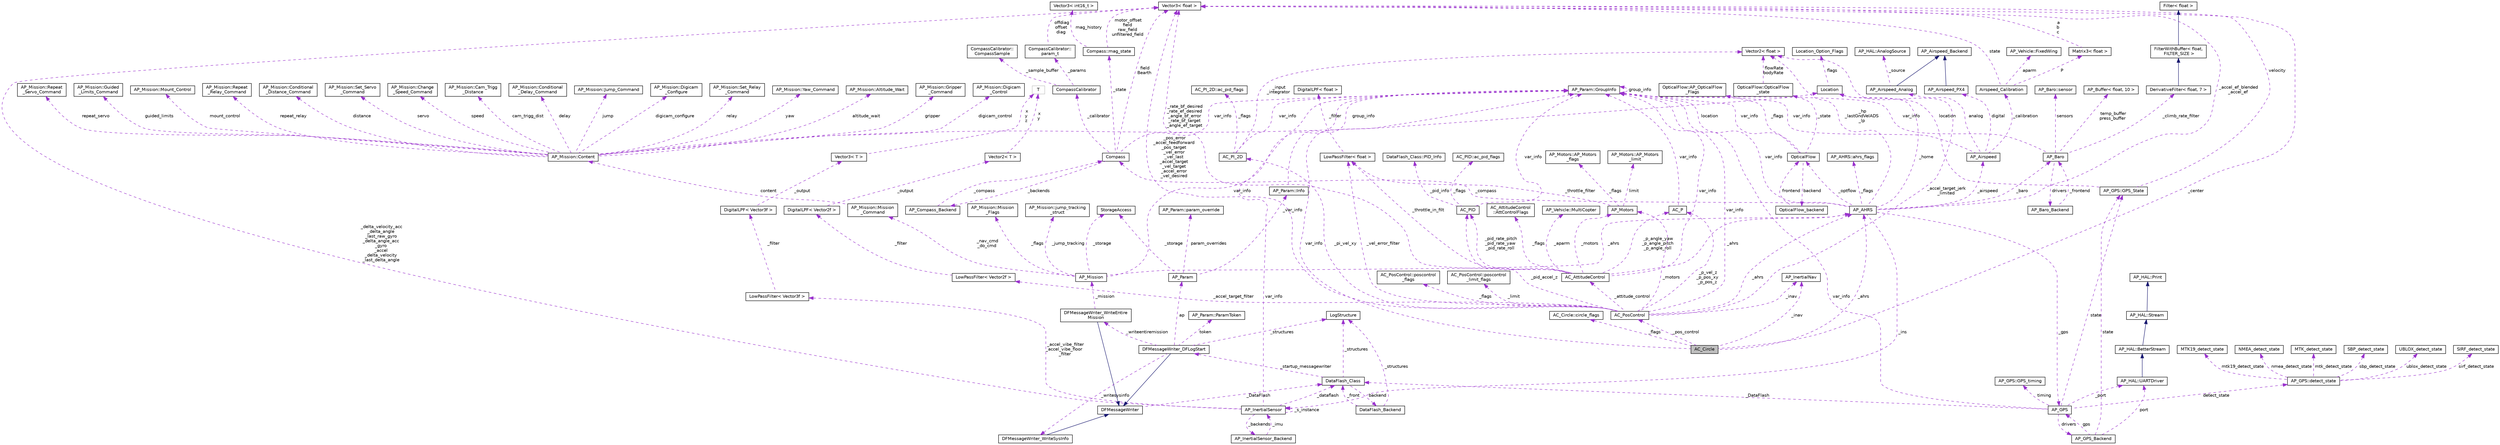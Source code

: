 digraph "AC_Circle"
{
 // INTERACTIVE_SVG=YES
  edge [fontname="Helvetica",fontsize="10",labelfontname="Helvetica",labelfontsize="10"];
  node [fontname="Helvetica",fontsize="10",shape=record];
  Node1 [label="AC_Circle",height=0.2,width=0.4,color="black", fillcolor="grey75", style="filled", fontcolor="black"];
  Node2 -> Node1 [dir="back",color="darkorchid3",fontsize="10",style="dashed",label=" var_info" ,fontname="Helvetica"];
  Node2 [label="AP_Param::GroupInfo",height=0.2,width=0.4,color="black", fillcolor="white", style="filled",URL="$structAP__Param_1_1GroupInfo.html"];
  Node2 -> Node2 [dir="back",color="darkorchid3",fontsize="10",style="dashed",label=" group_info" ,fontname="Helvetica"];
  Node3 -> Node1 [dir="back",color="darkorchid3",fontsize="10",style="dashed",label=" _center" ,fontname="Helvetica"];
  Node3 [label="Vector3\< float \>",height=0.2,width=0.4,color="black", fillcolor="white", style="filled",URL="$classVector3.html"];
  Node4 -> Node1 [dir="back",color="darkorchid3",fontsize="10",style="dashed",label=" _pos_control" ,fontname="Helvetica"];
  Node4 [label="AC_PosControl",height=0.2,width=0.4,color="black", fillcolor="white", style="filled",URL="$classAC__PosControl.html"];
  Node5 -> Node4 [dir="back",color="darkorchid3",fontsize="10",style="dashed",label=" _accel_target_filter" ,fontname="Helvetica"];
  Node5 [label="LowPassFilter\< Vector2f \>",height=0.2,width=0.4,color="black", fillcolor="white", style="filled",URL="$classLowPassFilter.html"];
  Node6 -> Node5 [dir="back",color="darkorchid3",fontsize="10",style="dashed",label=" _filter" ,fontname="Helvetica"];
  Node6 [label="DigitalLPF\< Vector2f \>",height=0.2,width=0.4,color="black", fillcolor="white", style="filled",URL="$classDigitalLPF.html"];
  Node7 -> Node6 [dir="back",color="darkorchid3",fontsize="10",style="dashed",label=" _output" ,fontname="Helvetica"];
  Node7 [label="Vector2\< T \>",height=0.2,width=0.4,color="black", fillcolor="white", style="filled",URL="$structVector2.html"];
  Node8 -> Node7 [dir="back",color="darkorchid3",fontsize="10",style="dashed",label=" x\ny" ,fontname="Helvetica"];
  Node8 [label="T",height=0.2,width=0.4,color="grey75", fillcolor="white", style="filled"];
  Node9 -> Node4 [dir="back",color="darkorchid3",fontsize="10",style="dashed",label=" _pi_vel_xy" ,fontname="Helvetica"];
  Node9 [label="AC_PI_2D",height=0.2,width=0.4,color="black", fillcolor="white", style="filled",URL="$classAC__PI__2D.html",tooltip="Copter PID control class. "];
  Node10 -> Node9 [dir="back",color="darkorchid3",fontsize="10",style="dashed",label=" _flags" ,fontname="Helvetica"];
  Node10 [label="AC_PI_2D::ac_pid_flags",height=0.2,width=0.4,color="black", fillcolor="white", style="filled",URL="$structAC__PI__2D_1_1ac__pid__flags.html"];
  Node2 -> Node9 [dir="back",color="darkorchid3",fontsize="10",style="dashed",label=" var_info" ,fontname="Helvetica"];
  Node11 -> Node9 [dir="back",color="darkorchid3",fontsize="10",style="dashed",label=" _input\n_integrator" ,fontname="Helvetica"];
  Node11 [label="Vector2\< float \>",height=0.2,width=0.4,color="black", fillcolor="white", style="filled",URL="$structVector2.html"];
  Node12 -> Node4 [dir="back",color="darkorchid3",fontsize="10",style="dashed",label=" _vel_error_filter" ,fontname="Helvetica"];
  Node12 [label="LowPassFilter\< float \>",height=0.2,width=0.4,color="black", fillcolor="white", style="filled",URL="$classLowPassFilter.html"];
  Node13 -> Node12 [dir="back",color="darkorchid3",fontsize="10",style="dashed",label=" _filter" ,fontname="Helvetica"];
  Node13 [label="DigitalLPF\< float \>",height=0.2,width=0.4,color="black", fillcolor="white", style="filled",URL="$classDigitalLPF.html"];
  Node14 -> Node4 [dir="back",color="darkorchid3",fontsize="10",style="dashed",label=" _p_vel_z\n_p_pos_xy\n_p_pos_z" ,fontname="Helvetica"];
  Node14 [label="AC_P",height=0.2,width=0.4,color="black", fillcolor="white", style="filled",URL="$classAC__P.html",tooltip="Object managing one P controller. "];
  Node2 -> Node14 [dir="back",color="darkorchid3",fontsize="10",style="dashed",label=" var_info" ,fontname="Helvetica"];
  Node2 -> Node4 [dir="back",color="darkorchid3",fontsize="10",style="dashed",label=" var_info" ,fontname="Helvetica"];
  Node3 -> Node4 [dir="back",color="darkorchid3",fontsize="10",style="dashed",label=" _pos_error\n_accel_feedforward\n_pos_target\n_vel_error\n_vel_last\n_accel_target\n_vel_target\n_accel_error\n_vel_desired" ,fontname="Helvetica"];
  Node15 -> Node4 [dir="back",color="darkorchid3",fontsize="10",style="dashed",label=" _flags" ,fontname="Helvetica"];
  Node15 [label="AC_PosControl::poscontrol\l_flags",height=0.2,width=0.4,color="black", fillcolor="white", style="filled",URL="$structAC__PosControl_1_1poscontrol__flags.html"];
  Node11 -> Node4 [dir="back",color="darkorchid3",fontsize="10",style="dashed",label=" _accel_target_jerk\l_limited" ,fontname="Helvetica"];
  Node16 -> Node4 [dir="back",color="darkorchid3",fontsize="10",style="dashed",label=" _attitude_control" ,fontname="Helvetica"];
  Node16 [label="AC_AttitudeControl",height=0.2,width=0.4,color="black", fillcolor="white", style="filled",URL="$classAC__AttitudeControl.html"];
  Node12 -> Node16 [dir="back",color="darkorchid3",fontsize="10",style="dashed",label=" _throttle_in_filt" ,fontname="Helvetica"];
  Node14 -> Node16 [dir="back",color="darkorchid3",fontsize="10",style="dashed",label=" _p_angle_yaw\n_p_angle_pitch\n_p_angle_roll" ,fontname="Helvetica"];
  Node17 -> Node16 [dir="back",color="darkorchid3",fontsize="10",style="dashed",label=" _flags" ,fontname="Helvetica"];
  Node17 [label="AC_AttitudeControl\l::AttControlFlags",height=0.2,width=0.4,color="black", fillcolor="white", style="filled",URL="$structAC__AttitudeControl_1_1AttControlFlags.html"];
  Node2 -> Node16 [dir="back",color="darkorchid3",fontsize="10",style="dashed",label=" var_info" ,fontname="Helvetica"];
  Node3 -> Node16 [dir="back",color="darkorchid3",fontsize="10",style="dashed",label=" _rate_bf_desired\n_rate_ef_desired\n_angle_bf_error\n_rate_bf_target\n_angle_ef_target" ,fontname="Helvetica"];
  Node18 -> Node16 [dir="back",color="darkorchid3",fontsize="10",style="dashed",label=" _aparm" ,fontname="Helvetica"];
  Node18 [label="AP_Vehicle::MultiCopter",height=0.2,width=0.4,color="black", fillcolor="white", style="filled",URL="$structAP__Vehicle_1_1MultiCopter.html"];
  Node19 -> Node16 [dir="back",color="darkorchid3",fontsize="10",style="dashed",label=" _ahrs" ,fontname="Helvetica"];
  Node19 [label="AP_AHRS",height=0.2,width=0.4,color="black", fillcolor="white", style="filled",URL="$classAP__AHRS.html"];
  Node20 -> Node19 [dir="back",color="darkorchid3",fontsize="10",style="dashed",label=" _flags" ,fontname="Helvetica"];
  Node20 [label="AP_AHRS::ahrs_flags",height=0.2,width=0.4,color="black", fillcolor="white", style="filled",URL="$structAP__AHRS_1_1ahrs__flags.html"];
  Node21 -> Node19 [dir="back",color="darkorchid3",fontsize="10",style="dashed",label=" _baro" ,fontname="Helvetica"];
  Node21 [label="AP_Baro",height=0.2,width=0.4,color="black", fillcolor="white", style="filled",URL="$classAP__Baro.html"];
  Node22 -> Node21 [dir="back",color="darkorchid3",fontsize="10",style="dashed",label=" sensors" ,fontname="Helvetica"];
  Node22 [label="AP_Baro::sensor",height=0.2,width=0.4,color="black", fillcolor="white", style="filled",URL="$structAP__Baro_1_1sensor.html"];
  Node23 -> Node21 [dir="back",color="darkorchid3",fontsize="10",style="dashed",label=" temp_buffer\npress_buffer" ,fontname="Helvetica"];
  Node23 [label="AP_Buffer\< float, 10 \>",height=0.2,width=0.4,color="black", fillcolor="white", style="filled",URL="$classAP__Buffer.html"];
  Node24 -> Node21 [dir="back",color="darkorchid3",fontsize="10",style="dashed",label=" _climb_rate_filter" ,fontname="Helvetica"];
  Node24 [label="DerivativeFilter\< float, 7 \>",height=0.2,width=0.4,color="black", fillcolor="white", style="filled",URL="$classDerivativeFilter.html"];
  Node25 -> Node24 [dir="back",color="midnightblue",fontsize="10",style="solid",fontname="Helvetica"];
  Node25 [label="FilterWithBuffer\< float,\l FILTER_SIZE \>",height=0.2,width=0.4,color="black", fillcolor="white", style="filled",URL="$classFilterWithBuffer.html"];
  Node26 -> Node25 [dir="back",color="midnightblue",fontsize="10",style="solid",fontname="Helvetica"];
  Node26 [label="Filter\< float \>",height=0.2,width=0.4,color="black", fillcolor="white", style="filled",URL="$classFilter.html"];
  Node2 -> Node21 [dir="back",color="darkorchid3",fontsize="10",style="dashed",label=" var_info" ,fontname="Helvetica"];
  Node27 -> Node21 [dir="back",color="darkorchid3",fontsize="10",style="dashed",label=" drivers" ,fontname="Helvetica"];
  Node27 [label="AP_Baro_Backend",height=0.2,width=0.4,color="black", fillcolor="white", style="filled",URL="$classAP__Baro__Backend.html",tooltip="-*- tab-width: 4; Mode: C++; c-basic-offset: 4; indent-tabs-mode: nil -*- "];
  Node21 -> Node27 [dir="back",color="darkorchid3",fontsize="10",style="dashed",label=" _frontend" ,fontname="Helvetica"];
  Node28 -> Node19 [dir="back",color="darkorchid3",fontsize="10",style="dashed",label=" _optflow" ,fontname="Helvetica"];
  Node28 [label="OpticalFlow",height=0.2,width=0.4,color="black", fillcolor="white", style="filled",URL="$classOpticalFlow.html"];
  Node2 -> Node28 [dir="back",color="darkorchid3",fontsize="10",style="dashed",label=" var_info" ,fontname="Helvetica"];
  Node29 -> Node28 [dir="back",color="darkorchid3",fontsize="10",style="dashed",label=" _state" ,fontname="Helvetica"];
  Node29 [label="OpticalFlow::OpticalFlow\l_state",height=0.2,width=0.4,color="black", fillcolor="white", style="filled",URL="$structOpticalFlow_1_1OpticalFlow__state.html"];
  Node11 -> Node29 [dir="back",color="darkorchid3",fontsize="10",style="dashed",label=" flowRate\nbodyRate" ,fontname="Helvetica"];
  Node30 -> Node28 [dir="back",color="darkorchid3",fontsize="10",style="dashed",label=" backend" ,fontname="Helvetica"];
  Node30 [label="OpticalFlow_backend",height=0.2,width=0.4,color="black", fillcolor="white", style="filled",URL="$classOpticalFlow__backend.html"];
  Node28 -> Node30 [dir="back",color="darkorchid3",fontsize="10",style="dashed",label=" frontend" ,fontname="Helvetica"];
  Node31 -> Node28 [dir="back",color="darkorchid3",fontsize="10",style="dashed",label=" _flags" ,fontname="Helvetica"];
  Node31 [label="OpticalFlow::AP_OpticalFlow\l_Flags",height=0.2,width=0.4,color="black", fillcolor="white", style="filled",URL="$structOpticalFlow_1_1AP__OpticalFlow__Flags.html"];
  Node2 -> Node19 [dir="back",color="darkorchid3",fontsize="10",style="dashed",label=" var_info" ,fontname="Helvetica"];
  Node3 -> Node19 [dir="back",color="darkorchid3",fontsize="10",style="dashed",label=" _accel_ef_blended\n_accel_ef" ,fontname="Helvetica"];
  Node32 -> Node19 [dir="back",color="darkorchid3",fontsize="10",style="dashed",label=" _ins" ,fontname="Helvetica"];
  Node32 [label="AP_InertialSensor",height=0.2,width=0.4,color="black", fillcolor="white", style="filled",URL="$classAP__InertialSensor.html"];
  Node33 -> Node32 [dir="back",color="darkorchid3",fontsize="10",style="dashed",label=" _accel_vibe_filter\n_accel_vibe_floor\l_filter" ,fontname="Helvetica"];
  Node33 [label="LowPassFilter\< Vector3f \>",height=0.2,width=0.4,color="black", fillcolor="white", style="filled",URL="$classLowPassFilter.html"];
  Node34 -> Node33 [dir="back",color="darkorchid3",fontsize="10",style="dashed",label=" _filter" ,fontname="Helvetica"];
  Node34 [label="DigitalLPF\< Vector3f \>",height=0.2,width=0.4,color="black", fillcolor="white", style="filled",URL="$classDigitalLPF.html"];
  Node35 -> Node34 [dir="back",color="darkorchid3",fontsize="10",style="dashed",label=" _output" ,fontname="Helvetica"];
  Node35 [label="Vector3\< T \>",height=0.2,width=0.4,color="black", fillcolor="white", style="filled",URL="$classVector3.html"];
  Node8 -> Node35 [dir="back",color="darkorchid3",fontsize="10",style="dashed",label=" x\ny\nz" ,fontname="Helvetica"];
  Node36 -> Node32 [dir="back",color="darkorchid3",fontsize="10",style="dashed",label=" _backends" ,fontname="Helvetica"];
  Node36 [label="AP_InertialSensor_Backend",height=0.2,width=0.4,color="black", fillcolor="white", style="filled",URL="$classAP__InertialSensor__Backend.html"];
  Node32 -> Node36 [dir="back",color="darkorchid3",fontsize="10",style="dashed",label=" _imu" ,fontname="Helvetica"];
  Node37 -> Node32 [dir="back",color="darkorchid3",fontsize="10",style="dashed",label=" _dataflash" ,fontname="Helvetica"];
  Node37 [label="DataFlash_Class",height=0.2,width=0.4,color="black", fillcolor="white", style="filled",URL="$classDataFlash__Class.html"];
  Node38 -> Node37 [dir="back",color="darkorchid3",fontsize="10",style="dashed",label=" _structures" ,fontname="Helvetica"];
  Node38 [label="LogStructure",height=0.2,width=0.4,color="black", fillcolor="white", style="filled",URL="$structLogStructure.html"];
  Node39 -> Node37 [dir="back",color="darkorchid3",fontsize="10",style="dashed",label=" backend" ,fontname="Helvetica"];
  Node39 [label="DataFlash_Backend",height=0.2,width=0.4,color="black", fillcolor="white", style="filled",URL="$classDataFlash__Backend.html"];
  Node38 -> Node39 [dir="back",color="darkorchid3",fontsize="10",style="dashed",label=" _structures" ,fontname="Helvetica"];
  Node37 -> Node39 [dir="back",color="darkorchid3",fontsize="10",style="dashed",label=" _front" ,fontname="Helvetica"];
  Node40 -> Node37 [dir="back",color="darkorchid3",fontsize="10",style="dashed",label=" _startup_messagewriter" ,fontname="Helvetica"];
  Node40 [label="DFMessageWriter_DFLogStart",height=0.2,width=0.4,color="black", fillcolor="white", style="filled",URL="$classDFMessageWriter__DFLogStart.html"];
  Node41 -> Node40 [dir="back",color="midnightblue",fontsize="10",style="solid",fontname="Helvetica"];
  Node41 [label="DFMessageWriter",height=0.2,width=0.4,color="black", fillcolor="white", style="filled",URL="$classDFMessageWriter.html"];
  Node37 -> Node41 [dir="back",color="darkorchid3",fontsize="10",style="dashed",label=" _DataFlash" ,fontname="Helvetica"];
  Node42 -> Node40 [dir="back",color="darkorchid3",fontsize="10",style="dashed",label=" _writeentiremission" ,fontname="Helvetica"];
  Node42 [label="DFMessageWriter_WriteEntire\lMission",height=0.2,width=0.4,color="black", fillcolor="white", style="filled",URL="$classDFMessageWriter__WriteEntireMission.html"];
  Node41 -> Node42 [dir="back",color="midnightblue",fontsize="10",style="solid",fontname="Helvetica"];
  Node43 -> Node42 [dir="back",color="darkorchid3",fontsize="10",style="dashed",label=" _mission" ,fontname="Helvetica"];
  Node43 [label="AP_Mission",height=0.2,width=0.4,color="black", fillcolor="white", style="filled",URL="$classAP__Mission.html",tooltip="Object managing Mission. "];
  Node44 -> Node43 [dir="back",color="darkorchid3",fontsize="10",style="dashed",label=" _storage" ,fontname="Helvetica"];
  Node44 [label="StorageAccess",height=0.2,width=0.4,color="black", fillcolor="white", style="filled",URL="$classStorageAccess.html"];
  Node45 -> Node43 [dir="back",color="darkorchid3",fontsize="10",style="dashed",label=" _nav_cmd\n_do_cmd" ,fontname="Helvetica"];
  Node45 [label="AP_Mission::Mission\l_Command",height=0.2,width=0.4,color="black", fillcolor="white", style="filled",URL="$structAP__Mission_1_1Mission__Command.html"];
  Node46 -> Node45 [dir="back",color="darkorchid3",fontsize="10",style="dashed",label=" content" ,fontname="Helvetica"];
  Node46 [label="AP_Mission::Content",height=0.2,width=0.4,color="black", fillcolor="white", style="filled",URL="$unionAP__Mission_1_1Content.html"];
  Node47 -> Node46 [dir="back",color="darkorchid3",fontsize="10",style="dashed",label=" guided_limits" ,fontname="Helvetica"];
  Node47 [label="AP_Mission::Guided\l_Limits_Command",height=0.2,width=0.4,color="black", fillcolor="white", style="filled",URL="$structAP__Mission_1_1Guided__Limits__Command.html"];
  Node48 -> Node46 [dir="back",color="darkorchid3",fontsize="10",style="dashed",label=" mount_control" ,fontname="Helvetica"];
  Node48 [label="AP_Mission::Mount_Control",height=0.2,width=0.4,color="black", fillcolor="white", style="filled",URL="$structAP__Mission_1_1Mount__Control.html"];
  Node49 -> Node46 [dir="back",color="darkorchid3",fontsize="10",style="dashed",label=" repeat_relay" ,fontname="Helvetica"];
  Node49 [label="AP_Mission::Repeat\l_Relay_Command",height=0.2,width=0.4,color="black", fillcolor="white", style="filled",URL="$structAP__Mission_1_1Repeat__Relay__Command.html"];
  Node50 -> Node46 [dir="back",color="darkorchid3",fontsize="10",style="dashed",label=" distance" ,fontname="Helvetica"];
  Node50 [label="AP_Mission::Conditional\l_Distance_Command",height=0.2,width=0.4,color="black", fillcolor="white", style="filled",URL="$structAP__Mission_1_1Conditional__Distance__Command.html"];
  Node51 -> Node46 [dir="back",color="darkorchid3",fontsize="10",style="dashed",label=" servo" ,fontname="Helvetica"];
  Node51 [label="AP_Mission::Set_Servo\l_Command",height=0.2,width=0.4,color="black", fillcolor="white", style="filled",URL="$structAP__Mission_1_1Set__Servo__Command.html"];
  Node52 -> Node46 [dir="back",color="darkorchid3",fontsize="10",style="dashed",label=" speed" ,fontname="Helvetica"];
  Node52 [label="AP_Mission::Change\l_Speed_Command",height=0.2,width=0.4,color="black", fillcolor="white", style="filled",URL="$structAP__Mission_1_1Change__Speed__Command.html"];
  Node53 -> Node46 [dir="back",color="darkorchid3",fontsize="10",style="dashed",label=" cam_trigg_dist" ,fontname="Helvetica"];
  Node53 [label="AP_Mission::Cam_Trigg\l_Distance",height=0.2,width=0.4,color="black", fillcolor="white", style="filled",URL="$structAP__Mission_1_1Cam__Trigg__Distance.html"];
  Node54 -> Node46 [dir="back",color="darkorchid3",fontsize="10",style="dashed",label=" delay" ,fontname="Helvetica"];
  Node54 [label="AP_Mission::Conditional\l_Delay_Command",height=0.2,width=0.4,color="black", fillcolor="white", style="filled",URL="$structAP__Mission_1_1Conditional__Delay__Command.html"];
  Node55 -> Node46 [dir="back",color="darkorchid3",fontsize="10",style="dashed",label=" jump" ,fontname="Helvetica"];
  Node55 [label="AP_Mission::Jump_Command",height=0.2,width=0.4,color="black", fillcolor="white", style="filled",URL="$structAP__Mission_1_1Jump__Command.html"];
  Node56 -> Node46 [dir="back",color="darkorchid3",fontsize="10",style="dashed",label=" location" ,fontname="Helvetica"];
  Node56 [label="Location",height=0.2,width=0.4,color="black", fillcolor="white", style="filled",URL="$structLocation.html"];
  Node57 -> Node56 [dir="back",color="darkorchid3",fontsize="10",style="dashed",label=" flags" ,fontname="Helvetica"];
  Node57 [label="Location_Option_Flags",height=0.2,width=0.4,color="black", fillcolor="white", style="filled",URL="$structLocation__Option__Flags.html"];
  Node58 -> Node46 [dir="back",color="darkorchid3",fontsize="10",style="dashed",label=" digicam_configure" ,fontname="Helvetica"];
  Node58 [label="AP_Mission::Digicam\l_Configure",height=0.2,width=0.4,color="black", fillcolor="white", style="filled",URL="$structAP__Mission_1_1Digicam__Configure.html"];
  Node59 -> Node46 [dir="back",color="darkorchid3",fontsize="10",style="dashed",label=" relay" ,fontname="Helvetica"];
  Node59 [label="AP_Mission::Set_Relay\l_Command",height=0.2,width=0.4,color="black", fillcolor="white", style="filled",URL="$structAP__Mission_1_1Set__Relay__Command.html"];
  Node60 -> Node46 [dir="back",color="darkorchid3",fontsize="10",style="dashed",label=" yaw" ,fontname="Helvetica"];
  Node60 [label="AP_Mission::Yaw_Command",height=0.2,width=0.4,color="black", fillcolor="white", style="filled",URL="$structAP__Mission_1_1Yaw__Command.html"];
  Node61 -> Node46 [dir="back",color="darkorchid3",fontsize="10",style="dashed",label=" altitude_wait" ,fontname="Helvetica"];
  Node61 [label="AP_Mission::Altitude_Wait",height=0.2,width=0.4,color="black", fillcolor="white", style="filled",URL="$structAP__Mission_1_1Altitude__Wait.html"];
  Node62 -> Node46 [dir="back",color="darkorchid3",fontsize="10",style="dashed",label=" gripper" ,fontname="Helvetica"];
  Node62 [label="AP_Mission::Gripper\l_Command",height=0.2,width=0.4,color="black", fillcolor="white", style="filled",URL="$structAP__Mission_1_1Gripper__Command.html"];
  Node63 -> Node46 [dir="back",color="darkorchid3",fontsize="10",style="dashed",label=" digicam_control" ,fontname="Helvetica"];
  Node63 [label="AP_Mission::Digicam\l_Control",height=0.2,width=0.4,color="black", fillcolor="white", style="filled",URL="$structAP__Mission_1_1Digicam__Control.html"];
  Node64 -> Node46 [dir="back",color="darkorchid3",fontsize="10",style="dashed",label=" repeat_servo" ,fontname="Helvetica"];
  Node64 [label="AP_Mission::Repeat\l_Servo_Command",height=0.2,width=0.4,color="black", fillcolor="white", style="filled",URL="$structAP__Mission_1_1Repeat__Servo__Command.html"];
  Node2 -> Node43 [dir="back",color="darkorchid3",fontsize="10",style="dashed",label=" var_info" ,fontname="Helvetica"];
  Node65 -> Node43 [dir="back",color="darkorchid3",fontsize="10",style="dashed",label=" _flags" ,fontname="Helvetica"];
  Node65 [label="AP_Mission::Mission\l_Flags",height=0.2,width=0.4,color="black", fillcolor="white", style="filled",URL="$structAP__Mission_1_1Mission__Flags.html"];
  Node19 -> Node43 [dir="back",color="darkorchid3",fontsize="10",style="dashed",label=" _ahrs" ,fontname="Helvetica"];
  Node66 -> Node43 [dir="back",color="darkorchid3",fontsize="10",style="dashed",label=" _jump_tracking" ,fontname="Helvetica"];
  Node66 [label="AP_Mission::jump_tracking\l_struct",height=0.2,width=0.4,color="black", fillcolor="white", style="filled",URL="$structAP__Mission_1_1jump__tracking__struct.html"];
  Node67 -> Node40 [dir="back",color="darkorchid3",fontsize="10",style="dashed",label=" _writesysinfo" ,fontname="Helvetica"];
  Node67 [label="DFMessageWriter_WriteSysInfo",height=0.2,width=0.4,color="black", fillcolor="white", style="filled",URL="$classDFMessageWriter__WriteSysInfo.html"];
  Node41 -> Node67 [dir="back",color="midnightblue",fontsize="10",style="solid",fontname="Helvetica"];
  Node68 -> Node40 [dir="back",color="darkorchid3",fontsize="10",style="dashed",label=" token" ,fontname="Helvetica"];
  Node68 [label="AP_Param::ParamToken",height=0.2,width=0.4,color="black", fillcolor="white", style="filled",URL="$structAP__Param_1_1ParamToken.html"];
  Node38 -> Node40 [dir="back",color="darkorchid3",fontsize="10",style="dashed",label=" _structures" ,fontname="Helvetica"];
  Node69 -> Node40 [dir="back",color="darkorchid3",fontsize="10",style="dashed",label=" ap" ,fontname="Helvetica"];
  Node69 [label="AP_Param",height=0.2,width=0.4,color="black", fillcolor="white", style="filled",URL="$classAP__Param.html"];
  Node44 -> Node69 [dir="back",color="darkorchid3",fontsize="10",style="dashed",label=" _storage" ,fontname="Helvetica"];
  Node70 -> Node69 [dir="back",color="darkorchid3",fontsize="10",style="dashed",label=" _var_info" ,fontname="Helvetica"];
  Node70 [label="AP_Param::Info",height=0.2,width=0.4,color="black", fillcolor="white", style="filled",URL="$structAP__Param_1_1Info.html"];
  Node2 -> Node70 [dir="back",color="darkorchid3",fontsize="10",style="dashed",label=" group_info" ,fontname="Helvetica"];
  Node71 -> Node69 [dir="back",color="darkorchid3",fontsize="10",style="dashed",label=" param_overrides" ,fontname="Helvetica"];
  Node71 [label="AP_Param::param_override",height=0.2,width=0.4,color="black", fillcolor="white", style="filled",URL="$structAP__Param_1_1param__override.html"];
  Node2 -> Node32 [dir="back",color="darkorchid3",fontsize="10",style="dashed",label=" var_info" ,fontname="Helvetica"];
  Node32 -> Node32 [dir="back",color="darkorchid3",fontsize="10",style="dashed",label=" _s_instance" ,fontname="Helvetica"];
  Node3 -> Node32 [dir="back",color="darkorchid3",fontsize="10",style="dashed",label=" _delta_velocity_acc\n_delta_angle\n_last_raw_gyro\n_delta_angle_acc\n_gyro\n_accel\n_delta_velocity\n_last_delta_angle" ,fontname="Helvetica"];
  Node72 -> Node19 [dir="back",color="darkorchid3",fontsize="10",style="dashed",label=" _airspeed" ,fontname="Helvetica"];
  Node72 [label="AP_Airspeed",height=0.2,width=0.4,color="black", fillcolor="white", style="filled",URL="$classAP__Airspeed.html"];
  Node73 -> Node72 [dir="back",color="darkorchid3",fontsize="10",style="dashed",label=" analog" ,fontname="Helvetica"];
  Node73 [label="AP_Airspeed_Analog",height=0.2,width=0.4,color="black", fillcolor="white", style="filled",URL="$classAP__Airspeed__Analog.html",tooltip="-*- tab-width: 4; Mode: C++; c-basic-offset: 4; indent-tabs-mode: nil -*- "];
  Node74 -> Node73 [dir="back",color="midnightblue",fontsize="10",style="solid",fontname="Helvetica"];
  Node74 [label="AP_Airspeed_Backend",height=0.2,width=0.4,color="black", fillcolor="white", style="filled",URL="$classAP__Airspeed__Backend.html",tooltip="-*- tab-width: 4; Mode: C++; c-basic-offset: 4; indent-tabs-mode: nil -*- "];
  Node75 -> Node73 [dir="back",color="darkorchid3",fontsize="10",style="dashed",label=" _source" ,fontname="Helvetica"];
  Node75 [label="AP_HAL::AnalogSource",height=0.2,width=0.4,color="black", fillcolor="white", style="filled",URL="$classAP__HAL_1_1AnalogSource.html"];
  Node2 -> Node72 [dir="back",color="darkorchid3",fontsize="10",style="dashed",label=" var_info" ,fontname="Helvetica"];
  Node76 -> Node72 [dir="back",color="darkorchid3",fontsize="10",style="dashed",label=" digital" ,fontname="Helvetica"];
  Node76 [label="AP_Airspeed_PX4",height=0.2,width=0.4,color="black", fillcolor="white", style="filled",URL="$classAP__Airspeed__PX4.html",tooltip="-*- tab-width: 4; Mode: C++; c-basic-offset: 4; indent-tabs-mode: nil -*- "];
  Node74 -> Node76 [dir="back",color="midnightblue",fontsize="10",style="solid",fontname="Helvetica"];
  Node77 -> Node72 [dir="back",color="darkorchid3",fontsize="10",style="dashed",label=" _calibration" ,fontname="Helvetica"];
  Node77 [label="Airspeed_Calibration",height=0.2,width=0.4,color="black", fillcolor="white", style="filled",URL="$classAirspeed__Calibration.html",tooltip="-*- tab-width: 4; Mode: C++; c-basic-offset: 4; indent-tabs-mode: nil -*- "];
  Node78 -> Node77 [dir="back",color="darkorchid3",fontsize="10",style="dashed",label=" P" ,fontname="Helvetica"];
  Node78 [label="Matrix3\< float \>",height=0.2,width=0.4,color="black", fillcolor="white", style="filled",URL="$classMatrix3.html"];
  Node3 -> Node78 [dir="back",color="darkorchid3",fontsize="10",style="dashed",label=" a\nb\nc" ,fontname="Helvetica"];
  Node3 -> Node77 [dir="back",color="darkorchid3",fontsize="10",style="dashed",label=" state" ,fontname="Helvetica"];
  Node79 -> Node77 [dir="back",color="darkorchid3",fontsize="10",style="dashed",label=" aparm" ,fontname="Helvetica"];
  Node79 [label="AP_Vehicle::FixedWing",height=0.2,width=0.4,color="black", fillcolor="white", style="filled",URL="$structAP__Vehicle_1_1FixedWing.html"];
  Node11 -> Node19 [dir="back",color="darkorchid3",fontsize="10",style="dashed",label=" _hp\n_lastGndVelADS\n_lp" ,fontname="Helvetica"];
  Node80 -> Node19 [dir="back",color="darkorchid3",fontsize="10",style="dashed",label=" _gps" ,fontname="Helvetica"];
  Node80 [label="AP_GPS",height=0.2,width=0.4,color="black", fillcolor="white", style="filled",URL="$classAP__GPS.html"];
  Node81 -> Node80 [dir="back",color="darkorchid3",fontsize="10",style="dashed",label=" detect_state" ,fontname="Helvetica"];
  Node81 [label="AP_GPS::detect_state",height=0.2,width=0.4,color="black", fillcolor="white", style="filled",URL="$structAP__GPS_1_1detect__state.html"];
  Node82 -> Node81 [dir="back",color="darkorchid3",fontsize="10",style="dashed",label=" sbp_detect_state" ,fontname="Helvetica"];
  Node82 [label="SBP_detect_state",height=0.2,width=0.4,color="black", fillcolor="white", style="filled",URL="$structSBP__detect__state.html"];
  Node83 -> Node81 [dir="back",color="darkorchid3",fontsize="10",style="dashed",label=" ublox_detect_state" ,fontname="Helvetica"];
  Node83 [label="UBLOX_detect_state",height=0.2,width=0.4,color="black", fillcolor="white", style="filled",URL="$structUBLOX__detect__state.html"];
  Node84 -> Node81 [dir="back",color="darkorchid3",fontsize="10",style="dashed",label=" sirf_detect_state" ,fontname="Helvetica"];
  Node84 [label="SIRF_detect_state",height=0.2,width=0.4,color="black", fillcolor="white", style="filled",URL="$structSIRF__detect__state.html"];
  Node85 -> Node81 [dir="back",color="darkorchid3",fontsize="10",style="dashed",label=" mtk19_detect_state" ,fontname="Helvetica"];
  Node85 [label="MTK19_detect_state",height=0.2,width=0.4,color="black", fillcolor="white", style="filled",URL="$structMTK19__detect__state.html"];
  Node86 -> Node81 [dir="back",color="darkorchid3",fontsize="10",style="dashed",label=" nmea_detect_state" ,fontname="Helvetica"];
  Node86 [label="NMEA_detect_state",height=0.2,width=0.4,color="black", fillcolor="white", style="filled",URL="$structNMEA__detect__state.html"];
  Node87 -> Node81 [dir="back",color="darkorchid3",fontsize="10",style="dashed",label=" mtk_detect_state" ,fontname="Helvetica"];
  Node87 [label="MTK_detect_state",height=0.2,width=0.4,color="black", fillcolor="white", style="filled",URL="$structMTK__detect__state.html"];
  Node88 -> Node80 [dir="back",color="darkorchid3",fontsize="10",style="dashed",label=" timing" ,fontname="Helvetica"];
  Node88 [label="AP_GPS::GPS_timing",height=0.2,width=0.4,color="black", fillcolor="white", style="filled",URL="$structAP__GPS_1_1GPS__timing.html"];
  Node89 -> Node80 [dir="back",color="darkorchid3",fontsize="10",style="dashed",label=" drivers" ,fontname="Helvetica"];
  Node89 [label="AP_GPS_Backend",height=0.2,width=0.4,color="black", fillcolor="white", style="filled",URL="$classAP__GPS__Backend.html"];
  Node90 -> Node89 [dir="back",color="darkorchid3",fontsize="10",style="dashed",label=" port" ,fontname="Helvetica"];
  Node90 [label="AP_HAL::UARTDriver",height=0.2,width=0.4,color="black", fillcolor="white", style="filled",URL="$classAP__HAL_1_1UARTDriver.html"];
  Node91 -> Node90 [dir="back",color="midnightblue",fontsize="10",style="solid",fontname="Helvetica"];
  Node91 [label="AP_HAL::BetterStream",height=0.2,width=0.4,color="black", fillcolor="white", style="filled",URL="$classAP__HAL_1_1BetterStream.html"];
  Node92 -> Node91 [dir="back",color="midnightblue",fontsize="10",style="solid",fontname="Helvetica"];
  Node92 [label="AP_HAL::Stream",height=0.2,width=0.4,color="black", fillcolor="white", style="filled",URL="$classAP__HAL_1_1Stream.html"];
  Node93 -> Node92 [dir="back",color="midnightblue",fontsize="10",style="solid",fontname="Helvetica"];
  Node93 [label="AP_HAL::Print",height=0.2,width=0.4,color="black", fillcolor="white", style="filled",URL="$classAP__HAL_1_1Print.html"];
  Node80 -> Node89 [dir="back",color="darkorchid3",fontsize="10",style="dashed",label=" gps" ,fontname="Helvetica"];
  Node94 -> Node89 [dir="back",color="darkorchid3",fontsize="10",style="dashed",label=" state" ,fontname="Helvetica"];
  Node94 [label="AP_GPS::GPS_State",height=0.2,width=0.4,color="black", fillcolor="white", style="filled",URL="$structAP__GPS_1_1GPS__State.html"];
  Node3 -> Node94 [dir="back",color="darkorchid3",fontsize="10",style="dashed",label=" velocity" ,fontname="Helvetica"];
  Node56 -> Node94 [dir="back",color="darkorchid3",fontsize="10",style="dashed",label=" location" ,fontname="Helvetica"];
  Node37 -> Node80 [dir="back",color="darkorchid3",fontsize="10",style="dashed",label=" _DataFlash" ,fontname="Helvetica"];
  Node90 -> Node80 [dir="back",color="darkorchid3",fontsize="10",style="dashed",label=" _port" ,fontname="Helvetica"];
  Node2 -> Node80 [dir="back",color="darkorchid3",fontsize="10",style="dashed",label=" var_info" ,fontname="Helvetica"];
  Node94 -> Node80 [dir="back",color="darkorchid3",fontsize="10",style="dashed",label=" state" ,fontname="Helvetica"];
  Node56 -> Node19 [dir="back",color="darkorchid3",fontsize="10",style="dashed",label=" _home" ,fontname="Helvetica"];
  Node95 -> Node19 [dir="back",color="darkorchid3",fontsize="10",style="dashed",label=" _compass" ,fontname="Helvetica"];
  Node95 [label="Compass",height=0.2,width=0.4,color="black", fillcolor="white", style="filled",URL="$classCompass.html"];
  Node2 -> Node95 [dir="back",color="darkorchid3",fontsize="10",style="dashed",label=" var_info" ,fontname="Helvetica"];
  Node3 -> Node95 [dir="back",color="darkorchid3",fontsize="10",style="dashed",label=" field\nBearth" ,fontname="Helvetica"];
  Node96 -> Node95 [dir="back",color="darkorchid3",fontsize="10",style="dashed",label=" _calibrator" ,fontname="Helvetica"];
  Node96 [label="CompassCalibrator",height=0.2,width=0.4,color="black", fillcolor="white", style="filled",URL="$classCompassCalibrator.html"];
  Node97 -> Node96 [dir="back",color="darkorchid3",fontsize="10",style="dashed",label=" _params" ,fontname="Helvetica"];
  Node97 [label="CompassCalibrator::\lparam_t",height=0.2,width=0.4,color="black", fillcolor="white", style="filled",URL="$classCompassCalibrator_1_1param__t.html"];
  Node3 -> Node97 [dir="back",color="darkorchid3",fontsize="10",style="dashed",label=" offdiag\noffset\ndiag" ,fontname="Helvetica"];
  Node98 -> Node96 [dir="back",color="darkorchid3",fontsize="10",style="dashed",label=" _sample_buffer" ,fontname="Helvetica"];
  Node98 [label="CompassCalibrator::\lCompassSample",height=0.2,width=0.4,color="black", fillcolor="white", style="filled",URL="$classCompassCalibrator_1_1CompassSample.html"];
  Node99 -> Node95 [dir="back",color="darkorchid3",fontsize="10",style="dashed",label=" _backends" ,fontname="Helvetica"];
  Node99 [label="AP_Compass_Backend",height=0.2,width=0.4,color="black", fillcolor="white", style="filled",URL="$classAP__Compass__Backend.html"];
  Node95 -> Node99 [dir="back",color="darkorchid3",fontsize="10",style="dashed",label=" _compass" ,fontname="Helvetica"];
  Node100 -> Node95 [dir="back",color="darkorchid3",fontsize="10",style="dashed",label=" _state" ,fontname="Helvetica"];
  Node100 [label="Compass::mag_state",height=0.2,width=0.4,color="black", fillcolor="white", style="filled",URL="$structCompass_1_1mag__state.html"];
  Node3 -> Node100 [dir="back",color="darkorchid3",fontsize="10",style="dashed",label=" motor_offset\nfield\nraw_field\nunfiltered_field" ,fontname="Helvetica"];
  Node101 -> Node100 [dir="back",color="darkorchid3",fontsize="10",style="dashed",label=" mag_history" ,fontname="Helvetica"];
  Node101 [label="Vector3\< int16_t \>",height=0.2,width=0.4,color="black", fillcolor="white", style="filled",URL="$classVector3.html"];
  Node102 -> Node16 [dir="back",color="darkorchid3",fontsize="10",style="dashed",label=" _motors" ,fontname="Helvetica"];
  Node102 [label="AP_Motors",height=0.2,width=0.4,color="black", fillcolor="white", style="filled",URL="$classAP__Motors.html"];
  Node103 -> Node102 [dir="back",color="darkorchid3",fontsize="10",style="dashed",label=" limit" ,fontname="Helvetica"];
  Node103 [label="AP_Motors::AP_Motors\l_limit",height=0.2,width=0.4,color="black", fillcolor="white", style="filled",URL="$structAP__Motors_1_1AP__Motors__limit.html"];
  Node12 -> Node102 [dir="back",color="darkorchid3",fontsize="10",style="dashed",label=" _throttle_filter" ,fontname="Helvetica"];
  Node104 -> Node102 [dir="back",color="darkorchid3",fontsize="10",style="dashed",label=" _flags" ,fontname="Helvetica"];
  Node104 [label="AP_Motors::AP_Motors\l_flags",height=0.2,width=0.4,color="black", fillcolor="white", style="filled",URL="$structAP__Motors_1_1AP__Motors__flags.html"];
  Node105 -> Node16 [dir="back",color="darkorchid3",fontsize="10",style="dashed",label=" _pid_rate_pitch\n_pid_rate_yaw\n_pid_rate_roll" ,fontname="Helvetica"];
  Node105 [label="AC_PID",height=0.2,width=0.4,color="black", fillcolor="white", style="filled",URL="$classAC__PID.html",tooltip="Copter PID control class. "];
  Node106 -> Node105 [dir="back",color="darkorchid3",fontsize="10",style="dashed",label=" _flags" ,fontname="Helvetica"];
  Node106 [label="AC_PID::ac_pid_flags",height=0.2,width=0.4,color="black", fillcolor="white", style="filled",URL="$structAC__PID_1_1ac__pid__flags.html"];
  Node2 -> Node105 [dir="back",color="darkorchid3",fontsize="10",style="dashed",label=" var_info" ,fontname="Helvetica"];
  Node107 -> Node105 [dir="back",color="darkorchid3",fontsize="10",style="dashed",label=" _pid_info" ,fontname="Helvetica"];
  Node107 [label="DataFlash_Class::PID_Info",height=0.2,width=0.4,color="black", fillcolor="white", style="filled",URL="$structDataFlash__Class_1_1PID__Info.html"];
  Node108 -> Node4 [dir="back",color="darkorchid3",fontsize="10",style="dashed",label=" _limit" ,fontname="Helvetica"];
  Node108 [label="AC_PosControl::poscontrol\l_limit_flags",height=0.2,width=0.4,color="black", fillcolor="white", style="filled",URL="$structAC__PosControl_1_1poscontrol__limit__flags.html"];
  Node19 -> Node4 [dir="back",color="darkorchid3",fontsize="10",style="dashed",label=" _ahrs" ,fontname="Helvetica"];
  Node102 -> Node4 [dir="back",color="darkorchid3",fontsize="10",style="dashed",label=" _motors" ,fontname="Helvetica"];
  Node109 -> Node4 [dir="back",color="darkorchid3",fontsize="10",style="dashed",label=" _inav" ,fontname="Helvetica"];
  Node109 [label="AP_InertialNav",height=0.2,width=0.4,color="black", fillcolor="white", style="filled",URL="$classAP__InertialNav.html",tooltip="-*- tab-width: 4; Mode: C++; c-basic-offset: 4; indent-tabs-mode: nil -*- "];
  Node105 -> Node4 [dir="back",color="darkorchid3",fontsize="10",style="dashed",label=" _pid_accel_z" ,fontname="Helvetica"];
  Node19 -> Node1 [dir="back",color="darkorchid3",fontsize="10",style="dashed",label=" _ahrs" ,fontname="Helvetica"];
  Node110 -> Node1 [dir="back",color="darkorchid3",fontsize="10",style="dashed",label=" _flags" ,fontname="Helvetica"];
  Node110 [label="AC_Circle::circle_flags",height=0.2,width=0.4,color="black", fillcolor="white", style="filled",URL="$structAC__Circle_1_1circle__flags.html"];
  Node109 -> Node1 [dir="back",color="darkorchid3",fontsize="10",style="dashed",label=" _inav" ,fontname="Helvetica"];
}
